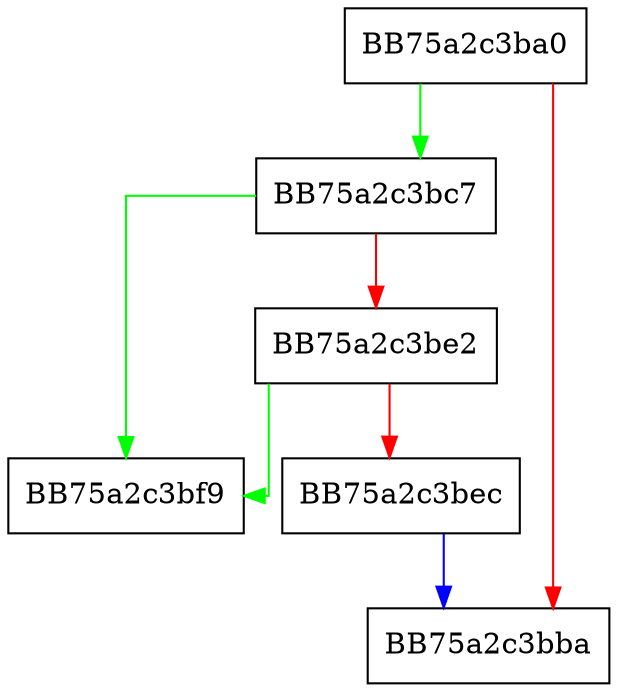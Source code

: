 digraph SetGlobalMpAttribute {
  node [shape="box"];
  graph [splines=ortho];
  BB75a2c3ba0 -> BB75a2c3bc7 [color="green"];
  BB75a2c3ba0 -> BB75a2c3bba [color="red"];
  BB75a2c3bc7 -> BB75a2c3bf9 [color="green"];
  BB75a2c3bc7 -> BB75a2c3be2 [color="red"];
  BB75a2c3be2 -> BB75a2c3bf9 [color="green"];
  BB75a2c3be2 -> BB75a2c3bec [color="red"];
  BB75a2c3bec -> BB75a2c3bba [color="blue"];
}